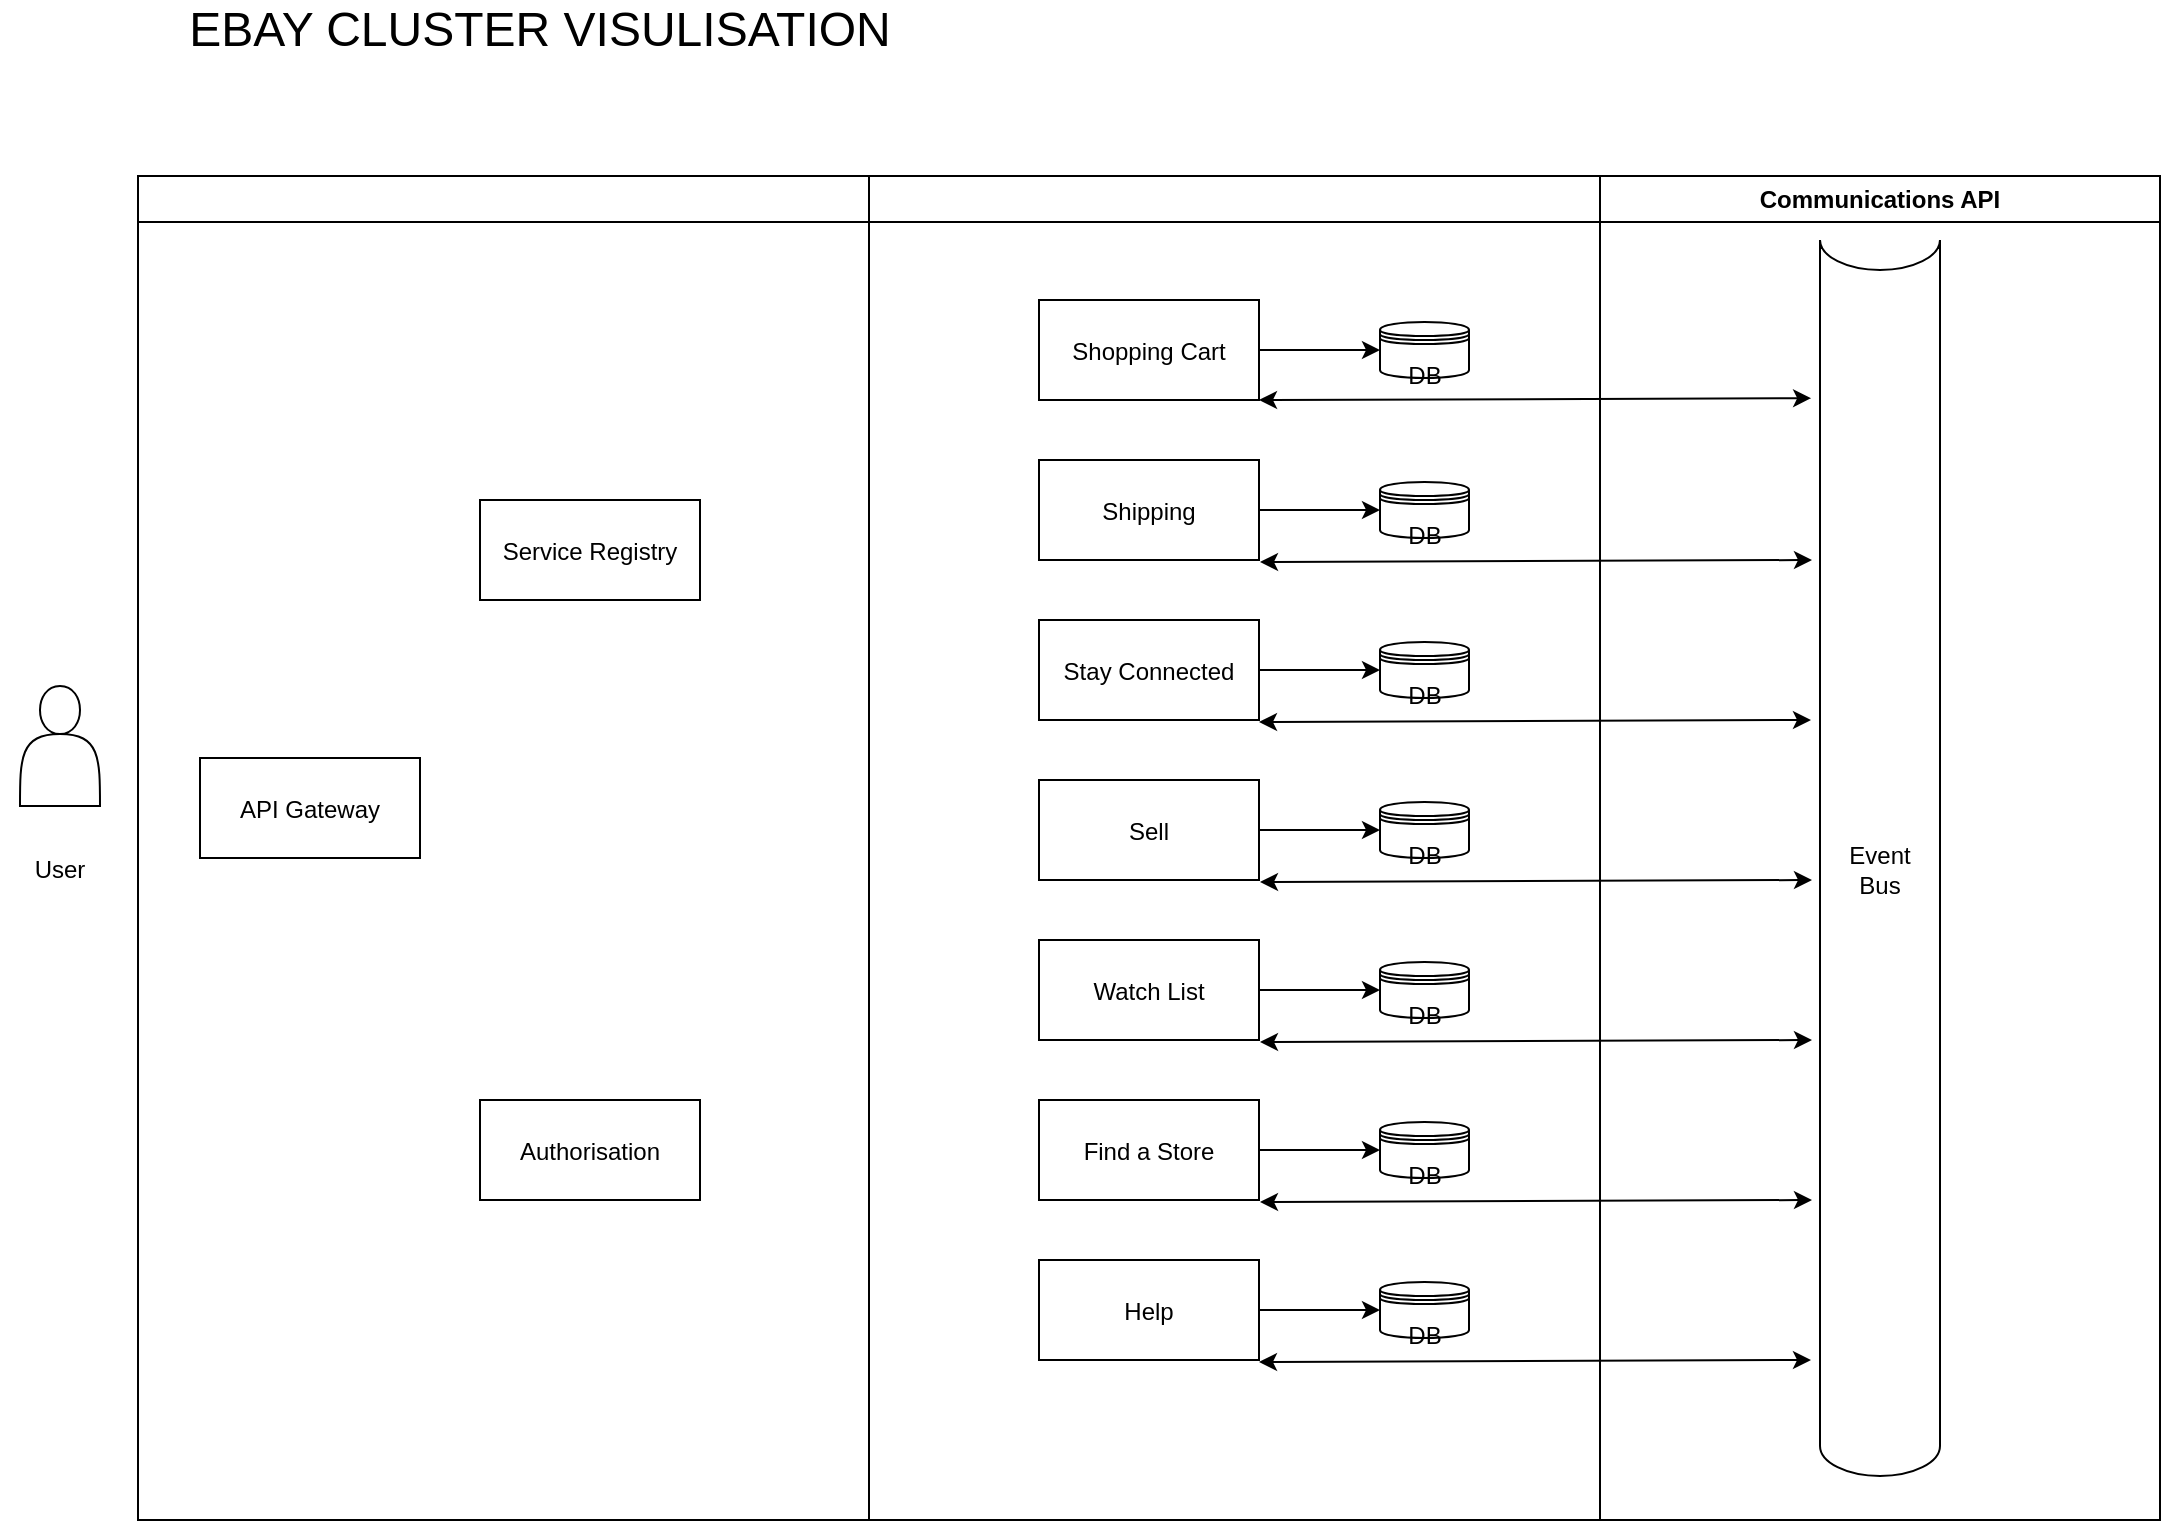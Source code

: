 <mxfile version="22.1.0" type="github">
  <diagram name="Page-1" id="e7e014a7-5840-1c2e-5031-d8a46d1fe8dd">
    <mxGraphModel dx="1887" dy="897" grid="1" gridSize="10" guides="1" tooltips="1" connect="1" arrows="1" fold="1" page="1" pageScale="1" pageWidth="1169" pageHeight="826" background="none" math="0" shadow="0">
      <root>
        <mxCell id="0" />
        <mxCell id="1" parent="0" />
        <mxCell id="3" value="Communications API" style="swimlane;whiteSpace=wrap" parent="1" vertex="1">
          <mxGeometry x="1090" y="128" width="280" height="672" as="geometry" />
        </mxCell>
        <mxCell id="TOUtvnt5nsSUx-bd1a3a-50" value="Event &lt;br&gt;Bus" style="shape=cylinder3;whiteSpace=wrap;html=1;boundedLbl=1;backgroundOutline=1;size=15;lid=0;" vertex="1" parent="3">
          <mxGeometry x="110" y="32" width="60" height="618" as="geometry" />
        </mxCell>
        <mxCell id="TOUtvnt5nsSUx-bd1a3a-99" value="" style="endArrow=classic;startArrow=classic;html=1;rounded=0;entryX=-0.074;entryY=0.128;entryDx=0;entryDy=0;entryPerimeter=0;exitX=1;exitY=1;exitDx=0;exitDy=0;" edge="1" parent="3">
          <mxGeometry width="50" height="50" relative="1" as="geometry">
            <mxPoint x="-170.5" y="593" as="sourcePoint" />
            <mxPoint x="105.5" y="592" as="targetPoint" />
          </mxGeometry>
        </mxCell>
        <mxCell id="TOUtvnt5nsSUx-bd1a3a-98" value="" style="endArrow=classic;startArrow=classic;html=1;rounded=0;entryX=-0.074;entryY=0.128;entryDx=0;entryDy=0;entryPerimeter=0;exitX=1;exitY=1;exitDx=0;exitDy=0;" edge="1" parent="3">
          <mxGeometry width="50" height="50" relative="1" as="geometry">
            <mxPoint x="-170" y="513" as="sourcePoint" />
            <mxPoint x="106" y="512" as="targetPoint" />
          </mxGeometry>
        </mxCell>
        <mxCell id="TOUtvnt5nsSUx-bd1a3a-97" value="" style="endArrow=classic;startArrow=classic;html=1;rounded=0;entryX=-0.074;entryY=0.128;entryDx=0;entryDy=0;entryPerimeter=0;exitX=1;exitY=1;exitDx=0;exitDy=0;" edge="1" parent="3">
          <mxGeometry width="50" height="50" relative="1" as="geometry">
            <mxPoint x="-170" y="433" as="sourcePoint" />
            <mxPoint x="106" y="432" as="targetPoint" />
          </mxGeometry>
        </mxCell>
        <mxCell id="TOUtvnt5nsSUx-bd1a3a-96" value="" style="endArrow=classic;startArrow=classic;html=1;rounded=0;entryX=-0.074;entryY=0.128;entryDx=0;entryDy=0;entryPerimeter=0;exitX=1;exitY=1;exitDx=0;exitDy=0;" edge="1" parent="3">
          <mxGeometry width="50" height="50" relative="1" as="geometry">
            <mxPoint x="-170" y="353" as="sourcePoint" />
            <mxPoint x="106" y="352" as="targetPoint" />
          </mxGeometry>
        </mxCell>
        <mxCell id="TOUtvnt5nsSUx-bd1a3a-94" value="" style="endArrow=classic;startArrow=classic;html=1;rounded=0;entryX=-0.074;entryY=0.128;entryDx=0;entryDy=0;entryPerimeter=0;exitX=1;exitY=1;exitDx=0;exitDy=0;" edge="1" parent="3">
          <mxGeometry width="50" height="50" relative="1" as="geometry">
            <mxPoint x="-170" y="193" as="sourcePoint" />
            <mxPoint x="106" y="192" as="targetPoint" />
          </mxGeometry>
        </mxCell>
        <mxCell id="4" value="" style="swimlane;whiteSpace=wrap" parent="1" vertex="1">
          <mxGeometry x="724.5" y="128" width="365.5" height="672" as="geometry" />
        </mxCell>
        <mxCell id="TOUtvnt5nsSUx-bd1a3a-86" style="edgeStyle=orthogonalEdgeStyle;rounded=0;orthogonalLoop=1;jettySize=auto;html=1;entryX=0;entryY=0.5;entryDx=0;entryDy=0;" edge="1" parent="4" source="33" target="TOUtvnt5nsSUx-bd1a3a-58">
          <mxGeometry relative="1" as="geometry" />
        </mxCell>
        <mxCell id="33" value="Watch List" style="" parent="4" vertex="1">
          <mxGeometry x="85" y="382" width="110" height="50" as="geometry" />
        </mxCell>
        <mxCell id="TOUtvnt5nsSUx-bd1a3a-85" style="edgeStyle=orthogonalEdgeStyle;rounded=0;orthogonalLoop=1;jettySize=auto;html=1;entryX=0;entryY=0.5;entryDx=0;entryDy=0;" edge="1" parent="4" source="TOUtvnt5nsSUx-bd1a3a-46" target="TOUtvnt5nsSUx-bd1a3a-59">
          <mxGeometry relative="1" as="geometry" />
        </mxCell>
        <mxCell id="TOUtvnt5nsSUx-bd1a3a-46" value="Sell" style="" vertex="1" parent="4">
          <mxGeometry x="85" y="302" width="110" height="50" as="geometry" />
        </mxCell>
        <mxCell id="TOUtvnt5nsSUx-bd1a3a-84" style="edgeStyle=orthogonalEdgeStyle;rounded=0;orthogonalLoop=1;jettySize=auto;html=1;entryX=0;entryY=0.5;entryDx=0;entryDy=0;" edge="1" parent="4" source="TOUtvnt5nsSUx-bd1a3a-45" target="TOUtvnt5nsSUx-bd1a3a-60">
          <mxGeometry relative="1" as="geometry" />
        </mxCell>
        <mxCell id="TOUtvnt5nsSUx-bd1a3a-45" value="Stay Connected" style="" vertex="1" parent="4">
          <mxGeometry x="85" y="222" width="110" height="50" as="geometry" />
        </mxCell>
        <mxCell id="TOUtvnt5nsSUx-bd1a3a-83" style="edgeStyle=orthogonalEdgeStyle;rounded=0;orthogonalLoop=1;jettySize=auto;html=1;entryX=0;entryY=0.5;entryDx=0;entryDy=0;" edge="1" parent="4" source="TOUtvnt5nsSUx-bd1a3a-44" target="TOUtvnt5nsSUx-bd1a3a-61">
          <mxGeometry relative="1" as="geometry" />
        </mxCell>
        <mxCell id="TOUtvnt5nsSUx-bd1a3a-44" value="Shipping" style="" vertex="1" parent="4">
          <mxGeometry x="85" y="142" width="110" height="50" as="geometry" />
        </mxCell>
        <mxCell id="TOUtvnt5nsSUx-bd1a3a-68" style="edgeStyle=orthogonalEdgeStyle;rounded=0;orthogonalLoop=1;jettySize=auto;html=1;entryX=0;entryY=0.5;entryDx=0;entryDy=0;" edge="1" parent="4" source="TOUtvnt5nsSUx-bd1a3a-43" target="TOUtvnt5nsSUx-bd1a3a-52">
          <mxGeometry relative="1" as="geometry" />
        </mxCell>
        <mxCell id="TOUtvnt5nsSUx-bd1a3a-43" value="Shopping Cart" style="" vertex="1" parent="4">
          <mxGeometry x="85" y="62" width="110" height="50" as="geometry" />
        </mxCell>
        <mxCell id="TOUtvnt5nsSUx-bd1a3a-87" style="edgeStyle=orthogonalEdgeStyle;rounded=0;orthogonalLoop=1;jettySize=auto;html=1;entryX=0;entryY=0.5;entryDx=0;entryDy=0;" edge="1" parent="4" source="TOUtvnt5nsSUx-bd1a3a-42" target="TOUtvnt5nsSUx-bd1a3a-57">
          <mxGeometry relative="1" as="geometry" />
        </mxCell>
        <mxCell id="TOUtvnt5nsSUx-bd1a3a-42" value="Find a Store" style="" vertex="1" parent="4">
          <mxGeometry x="85" y="462" width="110" height="50" as="geometry" />
        </mxCell>
        <mxCell id="TOUtvnt5nsSUx-bd1a3a-88" style="edgeStyle=orthogonalEdgeStyle;rounded=0;orthogonalLoop=1;jettySize=auto;html=1;entryX=0;entryY=0.5;entryDx=0;entryDy=0;" edge="1" parent="4" source="TOUtvnt5nsSUx-bd1a3a-48" target="TOUtvnt5nsSUx-bd1a3a-56">
          <mxGeometry relative="1" as="geometry" />
        </mxCell>
        <mxCell id="TOUtvnt5nsSUx-bd1a3a-48" value="Help" style="" vertex="1" parent="4">
          <mxGeometry x="85" y="542" width="110" height="50" as="geometry" />
        </mxCell>
        <mxCell id="TOUtvnt5nsSUx-bd1a3a-52" value="&lt;br&gt;DB" style="shape=datastore;whiteSpace=wrap;html=1;" vertex="1" parent="4">
          <mxGeometry x="255.5" y="73" width="44.5" height="28" as="geometry" />
        </mxCell>
        <mxCell id="TOUtvnt5nsSUx-bd1a3a-61" value="&lt;br&gt;DB" style="shape=datastore;whiteSpace=wrap;html=1;" vertex="1" parent="4">
          <mxGeometry x="255.5" y="153" width="44.5" height="28" as="geometry" />
        </mxCell>
        <mxCell id="TOUtvnt5nsSUx-bd1a3a-60" value="&lt;br&gt;DB" style="shape=datastore;whiteSpace=wrap;html=1;" vertex="1" parent="4">
          <mxGeometry x="255.5" y="233" width="44.5" height="28" as="geometry" />
        </mxCell>
        <mxCell id="TOUtvnt5nsSUx-bd1a3a-59" value="&lt;br&gt;DB" style="shape=datastore;whiteSpace=wrap;html=1;" vertex="1" parent="4">
          <mxGeometry x="255.5" y="313" width="44.5" height="28" as="geometry" />
        </mxCell>
        <mxCell id="TOUtvnt5nsSUx-bd1a3a-58" value="&lt;br&gt;DB" style="shape=datastore;whiteSpace=wrap;html=1;" vertex="1" parent="4">
          <mxGeometry x="255.5" y="393" width="44.5" height="28" as="geometry" />
        </mxCell>
        <mxCell id="TOUtvnt5nsSUx-bd1a3a-57" value="&lt;br&gt;DB" style="shape=datastore;whiteSpace=wrap;html=1;" vertex="1" parent="4">
          <mxGeometry x="255.5" y="473" width="44.5" height="28" as="geometry" />
        </mxCell>
        <mxCell id="TOUtvnt5nsSUx-bd1a3a-56" value="&lt;br&gt;DB" style="shape=datastore;whiteSpace=wrap;html=1;" vertex="1" parent="4">
          <mxGeometry x="255.5" y="553" width="44.5" height="28" as="geometry" />
        </mxCell>
        <mxCell id="TOUtvnt5nsSUx-bd1a3a-95" value="" style="endArrow=classic;startArrow=classic;html=1;rounded=0;entryX=-0.074;entryY=0.128;entryDx=0;entryDy=0;entryPerimeter=0;exitX=1;exitY=1;exitDx=0;exitDy=0;" edge="1" parent="4">
          <mxGeometry width="50" height="50" relative="1" as="geometry">
            <mxPoint x="195" y="273" as="sourcePoint" />
            <mxPoint x="471" y="272" as="targetPoint" />
          </mxGeometry>
        </mxCell>
        <mxCell id="TOUtvnt5nsSUx-bd1a3a-41" value="&lt;font style=&quot;font-size: 24px;&quot;&gt;EBAY CLUSTER VISULISATION&lt;/font&gt;" style="text;html=1;strokeColor=none;fillColor=none;align=center;verticalAlign=middle;whiteSpace=wrap;rounded=0;" vertex="1" parent="1">
          <mxGeometry x="320" y="40" width="480" height="30" as="geometry" />
        </mxCell>
        <mxCell id="TOUtvnt5nsSUx-bd1a3a-90" value="" style="shape=actor;whiteSpace=wrap;html=1;" vertex="1" parent="1">
          <mxGeometry x="300" y="383" width="40" height="60" as="geometry" />
        </mxCell>
        <mxCell id="TOUtvnt5nsSUx-bd1a3a-91" value="User" style="text;html=1;strokeColor=none;fillColor=none;align=center;verticalAlign=middle;whiteSpace=wrap;rounded=0;" vertex="1" parent="1">
          <mxGeometry x="290" y="460" width="60" height="30" as="geometry" />
        </mxCell>
        <mxCell id="TOUtvnt5nsSUx-bd1a3a-93" value="" style="endArrow=classic;startArrow=classic;html=1;rounded=0;entryX=-0.074;entryY=0.128;entryDx=0;entryDy=0;entryPerimeter=0;exitX=1;exitY=1;exitDx=0;exitDy=0;" edge="1" parent="1" source="TOUtvnt5nsSUx-bd1a3a-43" target="TOUtvnt5nsSUx-bd1a3a-50">
          <mxGeometry width="50" height="50" relative="1" as="geometry">
            <mxPoint x="1070" y="290" as="sourcePoint" />
            <mxPoint x="1120" y="240" as="targetPoint" />
          </mxGeometry>
        </mxCell>
        <mxCell id="TOUtvnt5nsSUx-bd1a3a-106" value="" style="swimlane;whiteSpace=wrap" vertex="1" parent="1">
          <mxGeometry x="359" y="128" width="365.5" height="672" as="geometry" />
        </mxCell>
        <mxCell id="TOUtvnt5nsSUx-bd1a3a-64" value="Authorisation" style="" vertex="1" parent="TOUtvnt5nsSUx-bd1a3a-106">
          <mxGeometry x="171" y="462" width="110" height="50" as="geometry" />
        </mxCell>
        <mxCell id="TOUtvnt5nsSUx-bd1a3a-63" value="API Gateway" style="" vertex="1" parent="TOUtvnt5nsSUx-bd1a3a-106">
          <mxGeometry x="31" y="291" width="110" height="50" as="geometry" />
        </mxCell>
        <mxCell id="TOUtvnt5nsSUx-bd1a3a-65" value="Service Registry" style="" vertex="1" parent="TOUtvnt5nsSUx-bd1a3a-106">
          <mxGeometry x="171" y="162" width="110" height="50" as="geometry" />
        </mxCell>
      </root>
    </mxGraphModel>
  </diagram>
</mxfile>
